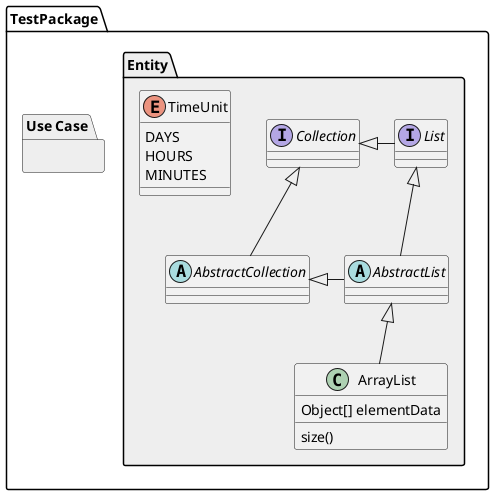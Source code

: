 @startuml
'https://plantuml.com/class-diagram

package "TestPackage" #FFF{
    package "Entity" #EEEEEE {
    abstract class AbstractList
abstract AbstractCollection
interface List
interface Collection

List <|-- AbstractList
Collection <|-- AbstractCollection

Collection <|- List
AbstractCollection <|- AbstractList
AbstractList <|-- ArrayList

class ArrayList {
Object[] elementData
size()
}

enum TimeUnit {
DAYS
HOURS
MINUTES
}
    }
    package "Use Case" #EEEEEE {

    }
}

@enduml